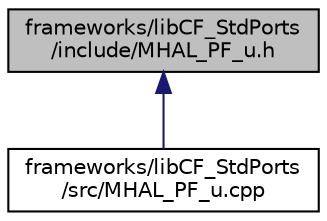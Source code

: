 digraph "frameworks/libCF_StdPorts/include/MHAL_PF_u.h"
{
 // INTERACTIVE_SVG=YES
  edge [fontname="Helvetica",fontsize="10",labelfontname="Helvetica",labelfontsize="10"];
  node [fontname="Helvetica",fontsize="10",shape=record];
  Node1 [label="frameworks/libCF_StdPorts\l/include/MHAL_PF_u.h",height=0.2,width=0.4,color="black", fillcolor="grey75", style="filled", fontcolor="black"];
  Node1 -> Node2 [dir="back",color="midnightblue",fontsize="10",style="solid",fontname="Helvetica"];
  Node2 [label="frameworks/libCF_StdPorts\l/src/MHAL_PF_u.cpp",height=0.2,width=0.4,color="black", fillcolor="white", style="filled",URL="$_m_h_a_l___p_f__u_8cpp.html"];
}

